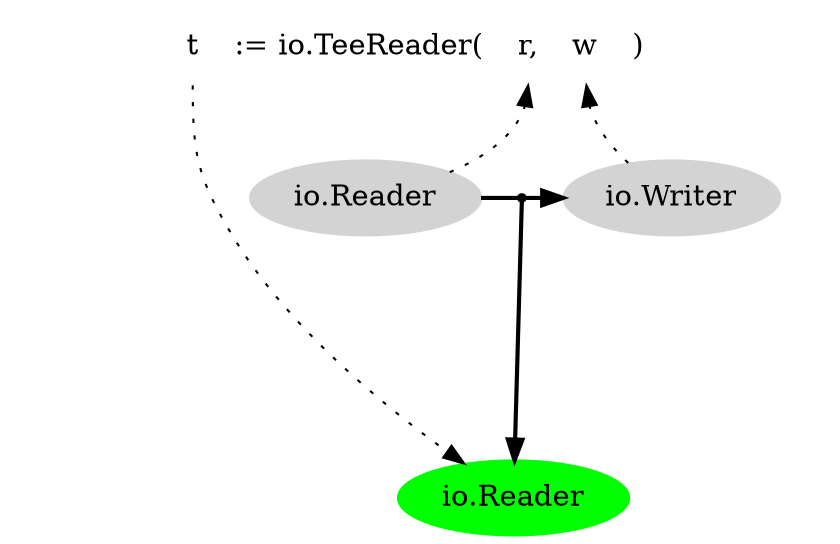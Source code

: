 digraph G {
	// ratio=.8;
	// graph [ranksep="0.1", pad="0"]
	rankdir=TB;

	subgraph guides {
		rankdir=TB;
		style=invis;
		color=white;
		shape=plaintext;
		node [style=invis shape=plaintext, splines=false];
		edge [style=invis]
		level1 -> level2 -> level3 -> level4;
	}

	start [style=unfilled, shape=record, color=white, label="<l1>t| := io.TeeReader(|<l2>r,|<l3>w|)"]

	subgraph cluster_3 {
		color=white;
		style=filled;
		tee					[shape=point,label="",tailclip=true];
		writer1			[label="io.Writer",style=filled,color=lightgrey];
		reader1_0		[label="io.Reader",style=filled,color=lightgrey];
		reader1_1		[label="io.Reader",style=filled,color=green];
		reader1_0		-> tee				[arrowhead=none,style=bold]; 
		tee					-> reader1_1	[style=bold];
		tee					-> writer1		[style=bold];
	}

		reader1_0	-> align1 [style=invis];
		writer1		-> align2 [style=invis];
		align1 [style=invis]
		align2 [style=invis]

		reader1_0 -> start:l2 [style=dotted];
		writer1 -> start:l3 [style=dotted];

		start:l1 -> reader1_1  [style=dotted];



	{rank=same start;			level1}
	{rank=same reader1_0;	level2}
	{rank=same tee;				level2}
	{rank=same writer1;		level2}
	{rank=same reader1_1, align1, align2;	level4}
}
